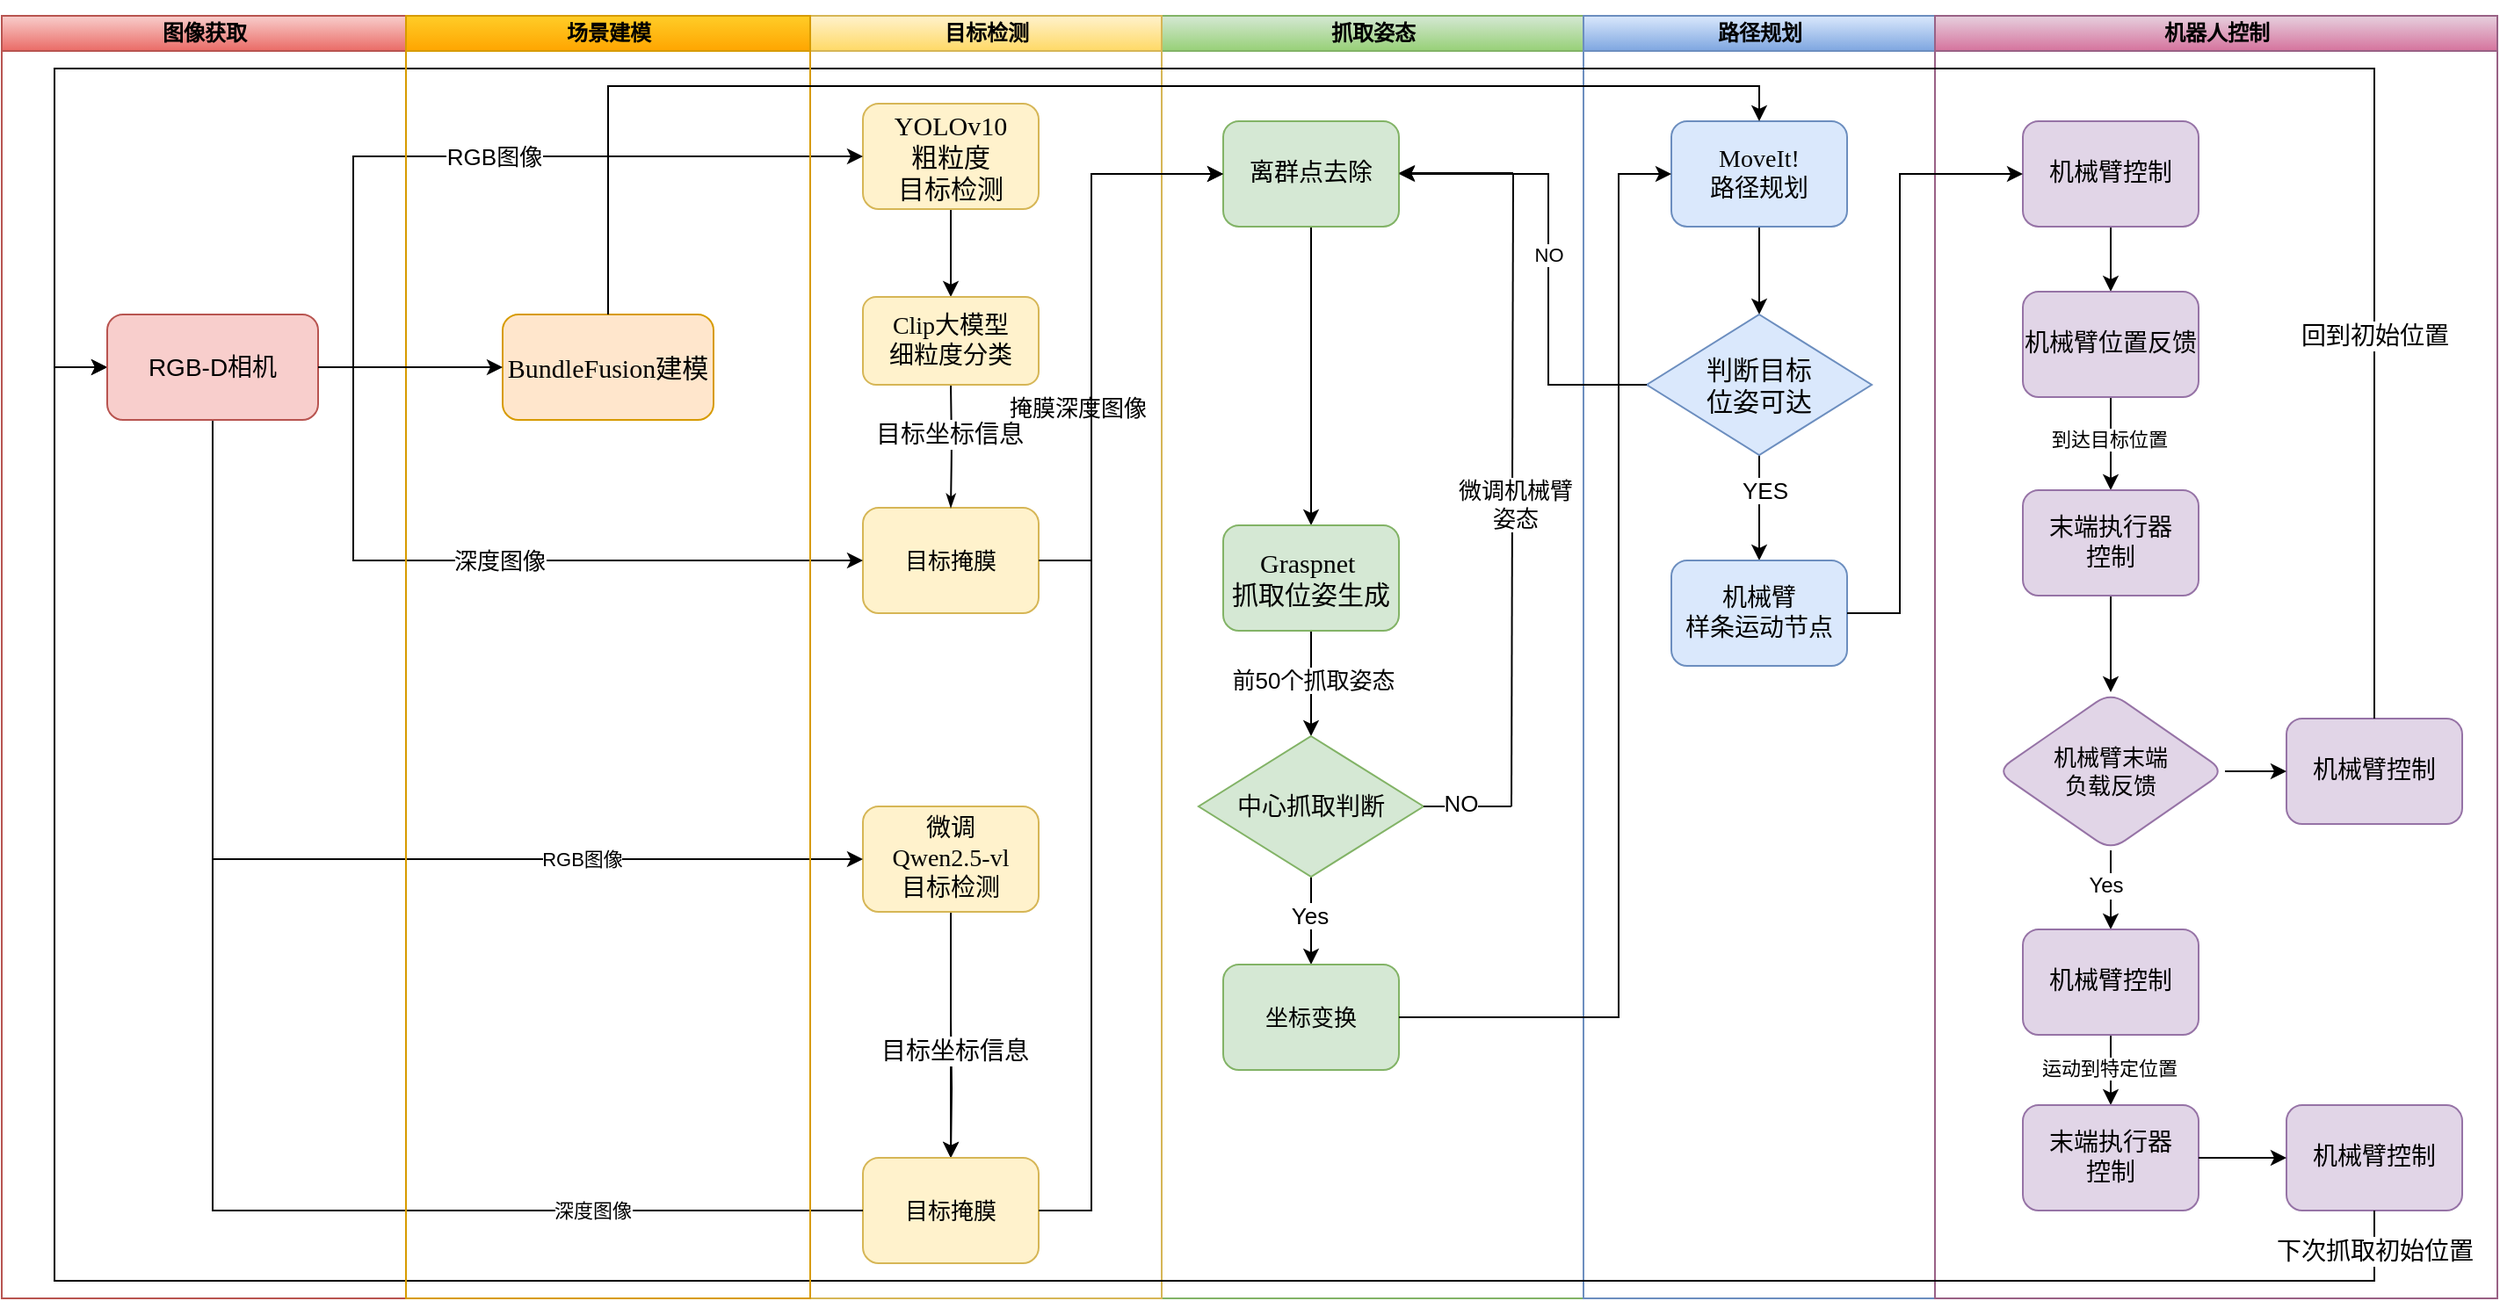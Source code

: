 <mxfile version="27.1.6">
  <diagram name="第 1 页" id="d0QWBeyUOkgOYyqn1vCh">
    <mxGraphModel dx="1295" dy="686" grid="1" gridSize="10" guides="1" tooltips="1" connect="1" arrows="1" fold="1" page="1" pageScale="1" pageWidth="1600" pageHeight="900" math="0" shadow="0">
      <root>
        <mxCell id="0" />
        <mxCell id="1" parent="0" />
        <mxCell id="4-Sn1hSJZ3nwtx0WgkI5-1" value="抓取姿态" style="swimlane;html=1;startSize=20;fillColor=#d5e8d4;strokeColor=#82b366;gradientColor=#97d077;" vertex="1" parent="1">
          <mxGeometry x="1110" y="150" width="240" height="730" as="geometry" />
        </mxCell>
        <mxCell id="4-Sn1hSJZ3nwtx0WgkI5-78" style="edgeStyle=orthogonalEdgeStyle;rounded=0;orthogonalLoop=1;jettySize=auto;html=1;" edge="1" parent="4-Sn1hSJZ3nwtx0WgkI5-1" source="4-Sn1hSJZ3nwtx0WgkI5-2" target="4-Sn1hSJZ3nwtx0WgkI5-6">
          <mxGeometry relative="1" as="geometry" />
        </mxCell>
        <mxCell id="4-Sn1hSJZ3nwtx0WgkI5-2" value="&lt;font style=&quot;font-size: 14px;&quot;&gt;离群点去除&lt;/font&gt;" style="rounded=1;whiteSpace=wrap;html=1;shadow=0;labelBackgroundColor=none;strokeWidth=1;fontFamily=Verdana;fontSize=8;align=center;fillColor=#d5e8d4;strokeColor=#82b366;" vertex="1" parent="4-Sn1hSJZ3nwtx0WgkI5-1">
          <mxGeometry x="35" y="60" width="100" height="60" as="geometry" />
        </mxCell>
        <mxCell id="4-Sn1hSJZ3nwtx0WgkI5-4" style="edgeStyle=orthogonalEdgeStyle;rounded=0;orthogonalLoop=1;jettySize=auto;html=1;entryX=0.5;entryY=0;entryDx=0;entryDy=0;" edge="1" parent="4-Sn1hSJZ3nwtx0WgkI5-1" source="4-Sn1hSJZ3nwtx0WgkI5-6" target="4-Sn1hSJZ3nwtx0WgkI5-11">
          <mxGeometry relative="1" as="geometry">
            <mxPoint x="85" y="400" as="targetPoint" />
          </mxGeometry>
        </mxCell>
        <mxCell id="4-Sn1hSJZ3nwtx0WgkI5-5" value="&lt;span style=&quot;font-size: 13px;&quot;&gt;前50个抓取姿态&lt;/span&gt;" style="edgeLabel;html=1;align=center;verticalAlign=middle;resizable=0;points=[];" vertex="1" connectable="0" parent="4-Sn1hSJZ3nwtx0WgkI5-4">
          <mxGeometry x="-0.067" y="1" relative="1" as="geometry">
            <mxPoint as="offset" />
          </mxGeometry>
        </mxCell>
        <mxCell id="4-Sn1hSJZ3nwtx0WgkI5-6" value="&lt;font style=&quot;font-size: 15px;&quot;&gt;Graspnet&amp;nbsp;&lt;/font&gt;&lt;div&gt;&lt;font style=&quot;font-size: 15px;&quot;&gt;抓取&lt;/font&gt;&lt;span style=&quot;font-size: 15px; background-color: transparent; color: light-dark(rgb(0, 0, 0), rgb(255, 255, 255));&quot;&gt;位姿生成&lt;/span&gt;&lt;/div&gt;" style="rounded=1;whiteSpace=wrap;html=1;shadow=0;labelBackgroundColor=none;strokeWidth=1;fontFamily=Verdana;fontSize=8;align=center;fillColor=#d5e8d4;strokeColor=#82b366;" vertex="1" parent="4-Sn1hSJZ3nwtx0WgkI5-1">
          <mxGeometry x="35" y="290" width="100" height="60" as="geometry" />
        </mxCell>
        <mxCell id="4-Sn1hSJZ3nwtx0WgkI5-9" style="edgeStyle=orthogonalEdgeStyle;rounded=0;orthogonalLoop=1;jettySize=auto;html=1;entryX=0.5;entryY=0;entryDx=0;entryDy=0;" edge="1" parent="4-Sn1hSJZ3nwtx0WgkI5-1" source="4-Sn1hSJZ3nwtx0WgkI5-11" target="4-Sn1hSJZ3nwtx0WgkI5-17">
          <mxGeometry relative="1" as="geometry">
            <mxPoint x="85" y="530" as="targetPoint" />
          </mxGeometry>
        </mxCell>
        <mxCell id="4-Sn1hSJZ3nwtx0WgkI5-10" value="&lt;font style=&quot;font-size: 13px;&quot;&gt;Yes&lt;/font&gt;" style="edgeLabel;html=1;align=center;verticalAlign=middle;resizable=0;points=[];" vertex="1" connectable="0" parent="4-Sn1hSJZ3nwtx0WgkI5-9">
          <mxGeometry x="-0.136" y="-1" relative="1" as="geometry">
            <mxPoint as="offset" />
          </mxGeometry>
        </mxCell>
        <mxCell id="4-Sn1hSJZ3nwtx0WgkI5-11" value="&lt;div&gt;&lt;font style=&quot;font-size: 14px;&quot;&gt;中心抓取判断&lt;/font&gt;&lt;/div&gt;" style="rhombus;whiteSpace=wrap;html=1;fillColor=#d5e8d4;strokeColor=#82b366;" vertex="1" parent="4-Sn1hSJZ3nwtx0WgkI5-1">
          <mxGeometry x="21" y="410" width="128" height="80" as="geometry" />
        </mxCell>
        <mxCell id="4-Sn1hSJZ3nwtx0WgkI5-12" value="" style="endArrow=classic;html=1;rounded=0;entryX=1;entryY=0.5;entryDx=0;entryDy=0;" edge="1" parent="4-Sn1hSJZ3nwtx0WgkI5-1">
          <mxGeometry width="50" height="50" relative="1" as="geometry">
            <mxPoint x="200" y="89.5" as="sourcePoint" />
            <mxPoint x="135" y="89.5" as="targetPoint" />
          </mxGeometry>
        </mxCell>
        <mxCell id="4-Sn1hSJZ3nwtx0WgkI5-13" value="" style="endArrow=none;html=1;rounded=0;" edge="1" parent="4-Sn1hSJZ3nwtx0WgkI5-1">
          <mxGeometry width="50" height="50" relative="1" as="geometry">
            <mxPoint x="199" y="450" as="sourcePoint" />
            <mxPoint x="200" y="90" as="targetPoint" />
          </mxGeometry>
        </mxCell>
        <mxCell id="4-Sn1hSJZ3nwtx0WgkI5-14" value="&lt;span style=&quot;font-size: 13px;&quot;&gt;微调机械臂&lt;/span&gt;&lt;div&gt;&lt;span style=&quot;font-size: 13px;&quot;&gt;姿态&lt;/span&gt;&lt;/div&gt;" style="edgeLabel;html=1;align=center;verticalAlign=middle;resizable=0;points=[];" vertex="1" connectable="0" parent="4-Sn1hSJZ3nwtx0WgkI5-13">
          <mxGeometry x="-0.043" y="-1" relative="1" as="geometry">
            <mxPoint as="offset" />
          </mxGeometry>
        </mxCell>
        <mxCell id="4-Sn1hSJZ3nwtx0WgkI5-15" value="" style="endArrow=none;html=1;rounded=0;" edge="1" parent="4-Sn1hSJZ3nwtx0WgkI5-1">
          <mxGeometry width="50" height="50" relative="1" as="geometry">
            <mxPoint x="149" y="450" as="sourcePoint" />
            <mxPoint x="199" y="450" as="targetPoint" />
          </mxGeometry>
        </mxCell>
        <mxCell id="4-Sn1hSJZ3nwtx0WgkI5-16" value="&lt;font style=&quot;font-size: 13px;&quot;&gt;NO&lt;/font&gt;" style="edgeLabel;html=1;align=center;verticalAlign=middle;resizable=0;points=[];" vertex="1" connectable="0" parent="4-Sn1hSJZ3nwtx0WgkI5-15">
          <mxGeometry x="-0.176" y="2" relative="1" as="geometry">
            <mxPoint as="offset" />
          </mxGeometry>
        </mxCell>
        <mxCell id="4-Sn1hSJZ3nwtx0WgkI5-17" value="&lt;font style=&quot;font-size: 13px;&quot;&gt;坐标变换&lt;/font&gt;" style="rounded=1;whiteSpace=wrap;html=1;shadow=0;labelBackgroundColor=none;strokeWidth=1;fontFamily=Verdana;fontSize=8;align=center;fillColor=#d5e8d4;strokeColor=#82b366;" vertex="1" parent="4-Sn1hSJZ3nwtx0WgkI5-1">
          <mxGeometry x="35" y="540" width="100" height="60" as="geometry" />
        </mxCell>
        <mxCell id="4-Sn1hSJZ3nwtx0WgkI5-18" value="目标检测" style="swimlane;html=1;startSize=20;fillColor=#fff2cc;strokeColor=#d6b656;gradientColor=#ffd966;" vertex="1" parent="1">
          <mxGeometry x="910" y="150" width="200" height="730" as="geometry" />
        </mxCell>
        <mxCell id="4-Sn1hSJZ3nwtx0WgkI5-19" style="edgeStyle=orthogonalEdgeStyle;rounded=0;orthogonalLoop=1;jettySize=auto;html=1;entryX=0.5;entryY=0;entryDx=0;entryDy=0;" edge="1" parent="4-Sn1hSJZ3nwtx0WgkI5-18" source="4-Sn1hSJZ3nwtx0WgkI5-20" target="4-Sn1hSJZ3nwtx0WgkI5-29">
          <mxGeometry relative="1" as="geometry" />
        </mxCell>
        <mxCell id="4-Sn1hSJZ3nwtx0WgkI5-20" value="&lt;font style=&quot;font-size: 15px;&quot;&gt;YOLOv10&lt;/font&gt;&lt;div&gt;&lt;font style=&quot;font-size: 15px;&quot;&gt;粗粒度&lt;/font&gt;&lt;/div&gt;&lt;div&gt;&lt;font style=&quot;font-size: 15px;&quot;&gt;目标检测&lt;/font&gt;&lt;/div&gt;" style="rounded=1;whiteSpace=wrap;html=1;shadow=0;labelBackgroundColor=none;strokeWidth=1;fontFamily=Verdana;fontSize=8;align=center;fillColor=#fff2cc;strokeColor=#d6b656;" vertex="1" parent="4-Sn1hSJZ3nwtx0WgkI5-18">
          <mxGeometry x="30" y="50" width="100" height="60" as="geometry" />
        </mxCell>
        <mxCell id="4-Sn1hSJZ3nwtx0WgkI5-21" value="&lt;font style=&quot;font-size: 13px;&quot;&gt;目标掩膜&lt;/font&gt;" style="rounded=1;whiteSpace=wrap;html=1;shadow=0;labelBackgroundColor=none;strokeWidth=1;fontFamily=Verdana;fontSize=8;align=center;fillColor=#fff2cc;strokeColor=#d6b656;" vertex="1" parent="4-Sn1hSJZ3nwtx0WgkI5-18">
          <mxGeometry x="30" y="280" width="100" height="60" as="geometry" />
        </mxCell>
        <mxCell id="4-Sn1hSJZ3nwtx0WgkI5-22" style="edgeStyle=orthogonalEdgeStyle;rounded=0;orthogonalLoop=1;jettySize=auto;html=1;" edge="1" parent="4-Sn1hSJZ3nwtx0WgkI5-18" source="4-Sn1hSJZ3nwtx0WgkI5-23" target="4-Sn1hSJZ3nwtx0WgkI5-28">
          <mxGeometry relative="1" as="geometry" />
        </mxCell>
        <mxCell id="4-Sn1hSJZ3nwtx0WgkI5-23" value="&lt;font style=&quot;font-size: 14px;&quot;&gt;微调&lt;/font&gt;&lt;div&gt;&lt;font style=&quot;font-size: 14px;&quot;&gt;Qwen2.5-vl&lt;/font&gt;&lt;div&gt;&lt;font style=&quot;font-size: 14px;&quot;&gt;目标检测&lt;/font&gt;&lt;/div&gt;&lt;/div&gt;" style="rounded=1;whiteSpace=wrap;html=1;shadow=0;labelBackgroundColor=none;strokeWidth=1;fontFamily=Verdana;fontSize=8;align=center;fillColor=#fff2cc;strokeColor=#d6b656;" vertex="1" parent="4-Sn1hSJZ3nwtx0WgkI5-18">
          <mxGeometry x="30" y="450" width="100" height="60" as="geometry" />
        </mxCell>
        <mxCell id="4-Sn1hSJZ3nwtx0WgkI5-24" style="edgeStyle=orthogonalEdgeStyle;rounded=0;orthogonalLoop=1;jettySize=auto;html=1;entryX=0.5;entryY=0;entryDx=0;entryDy=0;exitX=0.5;exitY=1;exitDx=0;exitDy=0;" edge="1" parent="4-Sn1hSJZ3nwtx0WgkI5-18" target="4-Sn1hSJZ3nwtx0WgkI5-28">
          <mxGeometry relative="1" as="geometry">
            <mxPoint x="80" y="570" as="sourcePoint" />
          </mxGeometry>
        </mxCell>
        <mxCell id="4-Sn1hSJZ3nwtx0WgkI5-25" value="&lt;span style=&quot;font-size: 14px;&quot;&gt;目标坐标信息&lt;/span&gt;" style="edgeLabel;html=1;align=center;verticalAlign=middle;resizable=0;points=[];" vertex="1" connectable="0" parent="4-Sn1hSJZ3nwtx0WgkI5-24">
          <mxGeometry x="-0.098" y="1" relative="1" as="geometry">
            <mxPoint y="-18" as="offset" />
          </mxGeometry>
        </mxCell>
        <mxCell id="4-Sn1hSJZ3nwtx0WgkI5-26" style="edgeStyle=orthogonalEdgeStyle;rounded=1;html=1;labelBackgroundColor=none;startArrow=none;startFill=0;startSize=5;endArrow=classicThin;endFill=1;endSize=5;jettySize=auto;orthogonalLoop=1;strokeWidth=1;fontFamily=Verdana;fontSize=8" edge="1" parent="4-Sn1hSJZ3nwtx0WgkI5-18" target="4-Sn1hSJZ3nwtx0WgkI5-21">
          <mxGeometry relative="1" as="geometry">
            <mxPoint x="80" y="210" as="sourcePoint" />
          </mxGeometry>
        </mxCell>
        <mxCell id="4-Sn1hSJZ3nwtx0WgkI5-27" value="&lt;span style=&quot;font-size: 14px;&quot;&gt;目标坐标信息&lt;/span&gt;" style="edgeLabel;html=1;align=center;verticalAlign=middle;resizable=0;points=[];" vertex="1" connectable="0" parent="4-Sn1hSJZ3nwtx0WgkI5-26">
          <mxGeometry x="-0.231" y="-2" relative="1" as="geometry">
            <mxPoint y="1" as="offset" />
          </mxGeometry>
        </mxCell>
        <mxCell id="4-Sn1hSJZ3nwtx0WgkI5-28" value="&lt;span style=&quot;font-size: 13px;&quot;&gt;目标掩膜&lt;/span&gt;" style="rounded=1;whiteSpace=wrap;html=1;shadow=0;labelBackgroundColor=none;strokeWidth=1;fontFamily=Verdana;fontSize=8;align=center;fillColor=#fff2cc;strokeColor=#d6b656;" vertex="1" parent="4-Sn1hSJZ3nwtx0WgkI5-18">
          <mxGeometry x="30" y="650" width="100" height="60" as="geometry" />
        </mxCell>
        <mxCell id="4-Sn1hSJZ3nwtx0WgkI5-29" value="&lt;font style=&quot;font-family: Verdana; font-size: 14px;&quot;&gt;Clip大模型&lt;/font&gt;&lt;div&gt;&lt;font style=&quot;font-family: Verdana; font-size: 14px;&quot;&gt;细粒度分类&lt;/font&gt;&lt;/div&gt;" style="rounded=1;whiteSpace=wrap;html=1;fillColor=#fff2cc;strokeColor=#d6b656;" vertex="1" parent="4-Sn1hSJZ3nwtx0WgkI5-18">
          <mxGeometry x="30" y="160" width="100" height="50" as="geometry" />
        </mxCell>
        <mxCell id="4-Sn1hSJZ3nwtx0WgkI5-32" style="edgeStyle=orthogonalEdgeStyle;rounded=0;orthogonalLoop=1;jettySize=auto;html=1;entryX=0;entryY=0.5;entryDx=0;entryDy=0;" edge="1" parent="1" target="4-Sn1hSJZ3nwtx0WgkI5-20">
          <mxGeometry relative="1" as="geometry">
            <mxPoint x="650" y="350" as="sourcePoint" />
            <Array as="points">
              <mxPoint x="650" y="230" />
            </Array>
          </mxGeometry>
        </mxCell>
        <mxCell id="4-Sn1hSJZ3nwtx0WgkI5-33" value="&lt;font style=&quot;font-size: 13px;&quot;&gt;RGB图像&lt;/font&gt;" style="edgeLabel;html=1;align=center;verticalAlign=middle;resizable=0;points=[];" vertex="1" connectable="0" parent="4-Sn1hSJZ3nwtx0WgkI5-32">
          <mxGeometry x="-0.097" y="-1" relative="1" as="geometry">
            <mxPoint x="15" y="-1" as="offset" />
          </mxGeometry>
        </mxCell>
        <mxCell id="4-Sn1hSJZ3nwtx0WgkI5-34" style="edgeStyle=orthogonalEdgeStyle;rounded=0;orthogonalLoop=1;jettySize=auto;html=1;entryX=0;entryY=0.5;entryDx=0;entryDy=0;exitX=1;exitY=0.5;exitDx=0;exitDy=0;" edge="1" parent="1" source="4-Sn1hSJZ3nwtx0WgkI5-72" target="4-Sn1hSJZ3nwtx0WgkI5-21">
          <mxGeometry relative="1" as="geometry">
            <mxPoint x="630" y="331" as="sourcePoint" />
            <Array as="points">
              <mxPoint x="650" y="350" />
              <mxPoint x="650" y="460" />
            </Array>
          </mxGeometry>
        </mxCell>
        <mxCell id="4-Sn1hSJZ3nwtx0WgkI5-35" value="&lt;font style=&quot;font-size: 13px;&quot;&gt;深度图像&lt;/font&gt;" style="edgeLabel;html=1;align=center;verticalAlign=middle;resizable=0;points=[];" vertex="1" connectable="0" parent="4-Sn1hSJZ3nwtx0WgkI5-34">
          <mxGeometry x="0.014" relative="1" as="geometry">
            <mxPoint as="offset" />
          </mxGeometry>
        </mxCell>
        <mxCell id="4-Sn1hSJZ3nwtx0WgkI5-36" style="edgeStyle=orthogonalEdgeStyle;rounded=0;orthogonalLoop=1;jettySize=auto;html=1;entryX=0;entryY=0.5;entryDx=0;entryDy=0;" edge="1" parent="1" source="4-Sn1hSJZ3nwtx0WgkI5-72" target="4-Sn1hSJZ3nwtx0WgkI5-23">
          <mxGeometry relative="1" as="geometry">
            <mxPoint x="700" y="680" as="targetPoint" />
            <mxPoint x="550" y="360" as="sourcePoint" />
            <Array as="points">
              <mxPoint x="570" y="630" />
            </Array>
          </mxGeometry>
        </mxCell>
        <mxCell id="4-Sn1hSJZ3nwtx0WgkI5-37" value="RGB图像" style="edgeLabel;html=1;align=center;verticalAlign=middle;resizable=0;points=[];" vertex="1" connectable="0" parent="4-Sn1hSJZ3nwtx0WgkI5-36">
          <mxGeometry x="0.536" y="2" relative="1" as="geometry">
            <mxPoint x="-16" y="2" as="offset" />
          </mxGeometry>
        </mxCell>
        <mxCell id="4-Sn1hSJZ3nwtx0WgkI5-38" value="路径规划" style="swimlane;html=1;startSize=20;fillColor=#dae8fc;strokeColor=#6c8ebf;gradientColor=#7ea6e0;" vertex="1" parent="1">
          <mxGeometry x="1350" y="150" width="200" height="730" as="geometry" />
        </mxCell>
        <mxCell id="4-Sn1hSJZ3nwtx0WgkI5-39" style="edgeStyle=orthogonalEdgeStyle;rounded=0;orthogonalLoop=1;jettySize=auto;html=1;entryX=0.5;entryY=0;entryDx=0;entryDy=0;" edge="1" parent="4-Sn1hSJZ3nwtx0WgkI5-38" source="4-Sn1hSJZ3nwtx0WgkI5-40" target="4-Sn1hSJZ3nwtx0WgkI5-43">
          <mxGeometry relative="1" as="geometry" />
        </mxCell>
        <mxCell id="4-Sn1hSJZ3nwtx0WgkI5-40" value="&lt;font style=&quot;font-size: 14px;&quot;&gt;MoveIt!&lt;/font&gt;&lt;div&gt;&lt;font style=&quot;font-size: 14px;&quot;&gt;路径规划&lt;/font&gt;&lt;/div&gt;" style="rounded=1;whiteSpace=wrap;html=1;shadow=0;labelBackgroundColor=none;strokeWidth=1;fontFamily=Verdana;fontSize=8;align=center;fillColor=#dae8fc;strokeColor=#6c8ebf;" vertex="1" parent="4-Sn1hSJZ3nwtx0WgkI5-38">
          <mxGeometry x="50" y="60" width="100" height="60" as="geometry" />
        </mxCell>
        <mxCell id="4-Sn1hSJZ3nwtx0WgkI5-41" style="edgeStyle=orthogonalEdgeStyle;rounded=0;orthogonalLoop=1;jettySize=auto;html=1;entryX=0.5;entryY=0;entryDx=0;entryDy=0;" edge="1" parent="4-Sn1hSJZ3nwtx0WgkI5-38" source="4-Sn1hSJZ3nwtx0WgkI5-43" target="4-Sn1hSJZ3nwtx0WgkI5-44">
          <mxGeometry relative="1" as="geometry" />
        </mxCell>
        <mxCell id="4-Sn1hSJZ3nwtx0WgkI5-42" value="&lt;font style=&quot;font-size: 13px;&quot;&gt;YES&lt;/font&gt;" style="edgeLabel;html=1;align=center;verticalAlign=middle;resizable=0;points=[];" vertex="1" connectable="0" parent="4-Sn1hSJZ3nwtx0WgkI5-41">
          <mxGeometry x="-0.347" y="3" relative="1" as="geometry">
            <mxPoint as="offset" />
          </mxGeometry>
        </mxCell>
        <mxCell id="4-Sn1hSJZ3nwtx0WgkI5-43" value="&lt;font style=&quot;font-size: 15px;&quot;&gt;判断目标&lt;/font&gt;&lt;div&gt;&lt;font style=&quot;font-size: 15px;&quot;&gt;位姿可达&lt;/font&gt;&lt;/div&gt;" style="rhombus;whiteSpace=wrap;html=1;fillColor=#dae8fc;strokeColor=#6c8ebf;" vertex="1" parent="4-Sn1hSJZ3nwtx0WgkI5-38">
          <mxGeometry x="36" y="170" width="128" height="80" as="geometry" />
        </mxCell>
        <mxCell id="4-Sn1hSJZ3nwtx0WgkI5-44" value="&lt;font style=&quot;font-size: 14px;&quot;&gt;机械臂&lt;/font&gt;&lt;div&gt;&lt;font style=&quot;font-size: 14px;&quot;&gt;样条运动节点&lt;/font&gt;&lt;/div&gt;" style="rounded=1;whiteSpace=wrap;html=1;shadow=0;labelBackgroundColor=none;strokeWidth=1;fontFamily=Verdana;fontSize=8;align=center;fillColor=#dae8fc;strokeColor=#6c8ebf;" vertex="1" parent="4-Sn1hSJZ3nwtx0WgkI5-38">
          <mxGeometry x="50" y="310" width="100" height="60" as="geometry" />
        </mxCell>
        <mxCell id="4-Sn1hSJZ3nwtx0WgkI5-45" style="edgeStyle=orthogonalEdgeStyle;rounded=0;orthogonalLoop=1;jettySize=auto;html=1;entryX=0;entryY=0.5;entryDx=0;entryDy=0;" edge="1" parent="1" source="4-Sn1hSJZ3nwtx0WgkI5-17" target="4-Sn1hSJZ3nwtx0WgkI5-40">
          <mxGeometry relative="1" as="geometry">
            <Array as="points">
              <mxPoint x="1370" y="720" />
              <mxPoint x="1370" y="240" />
            </Array>
          </mxGeometry>
        </mxCell>
        <mxCell id="4-Sn1hSJZ3nwtx0WgkI5-46" value="机器人控制" style="swimlane;html=1;startSize=20;fillColor=#e6d0de;strokeColor=#996185;gradientColor=#d5739d;" vertex="1" parent="1">
          <mxGeometry x="1550" y="150" width="320" height="730" as="geometry" />
        </mxCell>
        <mxCell id="4-Sn1hSJZ3nwtx0WgkI5-47" value="" style="edgeStyle=orthogonalEdgeStyle;rounded=0;orthogonalLoop=1;jettySize=auto;html=1;" edge="1" parent="4-Sn1hSJZ3nwtx0WgkI5-46" source="4-Sn1hSJZ3nwtx0WgkI5-48" target="4-Sn1hSJZ3nwtx0WgkI5-50">
          <mxGeometry relative="1" as="geometry" />
        </mxCell>
        <mxCell id="4-Sn1hSJZ3nwtx0WgkI5-48" value="&lt;span style=&quot;font-size: 14px;&quot;&gt;机械臂控制&lt;/span&gt;" style="rounded=1;whiteSpace=wrap;html=1;shadow=0;labelBackgroundColor=none;strokeWidth=1;fontFamily=Verdana;fontSize=8;align=center;fillColor=#e1d5e7;strokeColor=#9673a6;" vertex="1" parent="4-Sn1hSJZ3nwtx0WgkI5-46">
          <mxGeometry x="50" y="60" width="100" height="60" as="geometry" />
        </mxCell>
        <mxCell id="4-Sn1hSJZ3nwtx0WgkI5-49" value="" style="edgeStyle=orthogonalEdgeStyle;rounded=0;orthogonalLoop=1;jettySize=auto;html=1;" edge="1" parent="4-Sn1hSJZ3nwtx0WgkI5-46" source="4-Sn1hSJZ3nwtx0WgkI5-50" target="4-Sn1hSJZ3nwtx0WgkI5-52">
          <mxGeometry relative="1" as="geometry" />
        </mxCell>
        <mxCell id="4-Sn1hSJZ3nwtx0WgkI5-80" value="到达目标位置" style="edgeLabel;html=1;align=center;verticalAlign=middle;resizable=0;points=[];" vertex="1" connectable="0" parent="4-Sn1hSJZ3nwtx0WgkI5-49">
          <mxGeometry x="-0.363" y="-1" relative="1" as="geometry">
            <mxPoint y="7" as="offset" />
          </mxGeometry>
        </mxCell>
        <mxCell id="4-Sn1hSJZ3nwtx0WgkI5-50" value="&lt;span style=&quot;font-size: 14px;&quot;&gt;机械臂位置反馈&lt;/span&gt;" style="rounded=1;whiteSpace=wrap;html=1;shadow=0;labelBackgroundColor=none;strokeWidth=1;fontFamily=Verdana;fontSize=8;align=center;fillColor=#e1d5e7;strokeColor=#9673a6;" vertex="1" parent="4-Sn1hSJZ3nwtx0WgkI5-46">
          <mxGeometry x="50" y="157" width="100" height="60" as="geometry" />
        </mxCell>
        <mxCell id="4-Sn1hSJZ3nwtx0WgkI5-51" value="" style="edgeStyle=orthogonalEdgeStyle;rounded=0;orthogonalLoop=1;jettySize=auto;html=1;" edge="1" parent="4-Sn1hSJZ3nwtx0WgkI5-46" source="4-Sn1hSJZ3nwtx0WgkI5-52" target="4-Sn1hSJZ3nwtx0WgkI5-55">
          <mxGeometry relative="1" as="geometry" />
        </mxCell>
        <mxCell id="4-Sn1hSJZ3nwtx0WgkI5-52" value="&lt;font style=&quot;font-size: 14px;&quot;&gt;末端执行器&lt;/font&gt;&lt;div&gt;&lt;font style=&quot;font-size: 14px;&quot;&gt;控制&lt;/font&gt;&lt;/div&gt;" style="rounded=1;whiteSpace=wrap;html=1;shadow=0;labelBackgroundColor=none;strokeWidth=1;fontFamily=Verdana;fontSize=8;align=center;fillColor=#e1d5e7;strokeColor=#9673a6;" vertex="1" parent="4-Sn1hSJZ3nwtx0WgkI5-46">
          <mxGeometry x="50" y="270" width="100" height="60" as="geometry" />
        </mxCell>
        <mxCell id="4-Sn1hSJZ3nwtx0WgkI5-53" style="edgeStyle=orthogonalEdgeStyle;rounded=0;orthogonalLoop=1;jettySize=auto;html=1;entryX=0.5;entryY=0;entryDx=0;entryDy=0;" edge="1" parent="4-Sn1hSJZ3nwtx0WgkI5-46" source="4-Sn1hSJZ3nwtx0WgkI5-55" target="4-Sn1hSJZ3nwtx0WgkI5-57">
          <mxGeometry relative="1" as="geometry" />
        </mxCell>
        <mxCell id="4-Sn1hSJZ3nwtx0WgkI5-54" value="&lt;font style=&quot;font-size: 12px;&quot;&gt;Yes&lt;/font&gt;" style="edgeLabel;html=1;align=center;verticalAlign=middle;resizable=0;points=[];" vertex="1" connectable="0" parent="4-Sn1hSJZ3nwtx0WgkI5-53">
          <mxGeometry x="0.304" y="-3" relative="1" as="geometry">
            <mxPoint y="-10" as="offset" />
          </mxGeometry>
        </mxCell>
        <mxCell id="4-Sn1hSJZ3nwtx0WgkI5-55" value="&lt;font style=&quot;font-size: 13px;&quot;&gt;机械臂末端&lt;/font&gt;&lt;div&gt;&lt;font style=&quot;font-size: 13px;&quot;&gt;负载反馈&lt;/font&gt;&lt;/div&gt;" style="rhombus;whiteSpace=wrap;html=1;fontSize=8;fontFamily=Verdana;rounded=1;shadow=0;labelBackgroundColor=none;strokeWidth=1;fillColor=#e1d5e7;strokeColor=#9673a6;" vertex="1" parent="4-Sn1hSJZ3nwtx0WgkI5-46">
          <mxGeometry x="35" y="385" width="130" height="90" as="geometry" />
        </mxCell>
        <mxCell id="4-Sn1hSJZ3nwtx0WgkI5-56" style="edgeStyle=orthogonalEdgeStyle;rounded=0;orthogonalLoop=1;jettySize=auto;html=1;" edge="1" parent="4-Sn1hSJZ3nwtx0WgkI5-46" source="4-Sn1hSJZ3nwtx0WgkI5-57" target="4-Sn1hSJZ3nwtx0WgkI5-58">
          <mxGeometry relative="1" as="geometry" />
        </mxCell>
        <mxCell id="4-Sn1hSJZ3nwtx0WgkI5-79" value="运动到特定位置" style="edgeLabel;html=1;align=center;verticalAlign=middle;resizable=0;points=[];" vertex="1" connectable="0" parent="4-Sn1hSJZ3nwtx0WgkI5-56">
          <mxGeometry x="0.317" y="-1" relative="1" as="geometry">
            <mxPoint y="-8" as="offset" />
          </mxGeometry>
        </mxCell>
        <mxCell id="4-Sn1hSJZ3nwtx0WgkI5-57" value="&lt;span style=&quot;font-size: 14px;&quot;&gt;机械臂控制&lt;/span&gt;" style="rounded=1;whiteSpace=wrap;html=1;shadow=0;labelBackgroundColor=none;strokeWidth=1;fontFamily=Verdana;fontSize=8;align=center;fillColor=#e1d5e7;strokeColor=#9673a6;" vertex="1" parent="4-Sn1hSJZ3nwtx0WgkI5-46">
          <mxGeometry x="50" y="520" width="100" height="60" as="geometry" />
        </mxCell>
        <mxCell id="4-Sn1hSJZ3nwtx0WgkI5-58" value="&lt;font style=&quot;font-size: 14px;&quot;&gt;末端执行器&lt;/font&gt;&lt;div&gt;&lt;font style=&quot;font-size: 14px;&quot;&gt;控制&lt;/font&gt;&lt;/div&gt;" style="rounded=1;whiteSpace=wrap;html=1;shadow=0;labelBackgroundColor=none;strokeWidth=1;fontFamily=Verdana;fontSize=8;align=center;fillColor=#e1d5e7;strokeColor=#9673a6;" vertex="1" parent="4-Sn1hSJZ3nwtx0WgkI5-46">
          <mxGeometry x="50" y="620" width="100" height="60" as="geometry" />
        </mxCell>
        <mxCell id="4-Sn1hSJZ3nwtx0WgkI5-59" value="&lt;span style=&quot;font-size: 14px;&quot;&gt;机械臂控制&lt;/span&gt;" style="rounded=1;whiteSpace=wrap;html=1;shadow=0;labelBackgroundColor=none;strokeWidth=1;fontFamily=Verdana;fontSize=8;align=center;fillColor=#e1d5e7;strokeColor=#9673a6;" vertex="1" parent="4-Sn1hSJZ3nwtx0WgkI5-46">
          <mxGeometry x="200" y="400" width="100" height="60" as="geometry" />
        </mxCell>
        <mxCell id="4-Sn1hSJZ3nwtx0WgkI5-60" style="edgeStyle=orthogonalEdgeStyle;rounded=0;orthogonalLoop=1;jettySize=auto;html=1;exitX=1;exitY=0.5;exitDx=0;exitDy=0;entryX=0;entryY=0.5;entryDx=0;entryDy=0;" edge="1" parent="4-Sn1hSJZ3nwtx0WgkI5-46" source="4-Sn1hSJZ3nwtx0WgkI5-55" target="4-Sn1hSJZ3nwtx0WgkI5-59">
          <mxGeometry relative="1" as="geometry" />
        </mxCell>
        <mxCell id="4-Sn1hSJZ3nwtx0WgkI5-61" value="&lt;span style=&quot;font-size: 14px;&quot;&gt;机械臂控制&lt;/span&gt;" style="rounded=1;whiteSpace=wrap;html=1;shadow=0;labelBackgroundColor=none;strokeWidth=1;fontFamily=Verdana;fontSize=8;align=center;fillColor=#e1d5e7;strokeColor=#9673a6;" vertex="1" parent="4-Sn1hSJZ3nwtx0WgkI5-46">
          <mxGeometry x="200" y="620" width="100" height="60" as="geometry" />
        </mxCell>
        <mxCell id="4-Sn1hSJZ3nwtx0WgkI5-62" style="edgeStyle=orthogonalEdgeStyle;rounded=0;orthogonalLoop=1;jettySize=auto;html=1;entryX=0;entryY=0.5;entryDx=0;entryDy=0;" edge="1" parent="4-Sn1hSJZ3nwtx0WgkI5-46" source="4-Sn1hSJZ3nwtx0WgkI5-58" target="4-Sn1hSJZ3nwtx0WgkI5-61">
          <mxGeometry relative="1" as="geometry" />
        </mxCell>
        <mxCell id="4-Sn1hSJZ3nwtx0WgkI5-63" value="NO" style="edgeStyle=orthogonalEdgeStyle;rounded=0;orthogonalLoop=1;jettySize=auto;html=1;entryX=1;entryY=0.5;entryDx=0;entryDy=0;exitX=0;exitY=0.5;exitDx=0;exitDy=0;" edge="1" parent="1" source="4-Sn1hSJZ3nwtx0WgkI5-43" target="4-Sn1hSJZ3nwtx0WgkI5-2">
          <mxGeometry relative="1" as="geometry">
            <mxPoint x="1040" y="250" as="targetPoint" />
            <mxPoint x="1176" y="370" as="sourcePoint" />
            <Array as="points">
              <mxPoint x="1330" y="360" />
              <mxPoint x="1330" y="240" />
            </Array>
          </mxGeometry>
        </mxCell>
        <mxCell id="4-Sn1hSJZ3nwtx0WgkI5-64" style="edgeStyle=orthogonalEdgeStyle;rounded=0;orthogonalLoop=1;jettySize=auto;html=1;entryX=0;entryY=0.5;entryDx=0;entryDy=0;" edge="1" parent="1" source="4-Sn1hSJZ3nwtx0WgkI5-44" target="4-Sn1hSJZ3nwtx0WgkI5-48">
          <mxGeometry relative="1" as="geometry">
            <Array as="points">
              <mxPoint x="1530" y="490" />
              <mxPoint x="1530" y="240" />
            </Array>
          </mxGeometry>
        </mxCell>
        <mxCell id="4-Sn1hSJZ3nwtx0WgkI5-65" style="edgeStyle=orthogonalEdgeStyle;rounded=0;orthogonalLoop=1;jettySize=auto;html=1;entryX=0;entryY=0.5;entryDx=0;entryDy=0;" edge="1" parent="1" source="4-Sn1hSJZ3nwtx0WgkI5-59" target="4-Sn1hSJZ3nwtx0WgkI5-72">
          <mxGeometry relative="1" as="geometry">
            <Array as="points">
              <mxPoint x="1800" y="180" />
              <mxPoint x="480" y="180" />
              <mxPoint x="480" y="350" />
            </Array>
          </mxGeometry>
        </mxCell>
        <mxCell id="4-Sn1hSJZ3nwtx0WgkI5-66" value="&lt;span style=&quot;font-size: 14px;&quot;&gt;回到初始位置&lt;/span&gt;" style="edgeLabel;html=1;align=center;verticalAlign=middle;resizable=0;points=[];" vertex="1" connectable="0" parent="4-Sn1hSJZ3nwtx0WgkI5-65">
          <mxGeometry x="-0.769" relative="1" as="geometry">
            <mxPoint as="offset" />
          </mxGeometry>
        </mxCell>
        <mxCell id="4-Sn1hSJZ3nwtx0WgkI5-67" style="edgeStyle=orthogonalEdgeStyle;rounded=0;orthogonalLoop=1;jettySize=auto;html=1;entryX=0;entryY=0.5;entryDx=0;entryDy=0;" edge="1" parent="1" source="4-Sn1hSJZ3nwtx0WgkI5-61" target="4-Sn1hSJZ3nwtx0WgkI5-72">
          <mxGeometry relative="1" as="geometry">
            <Array as="points">
              <mxPoint x="1800" y="870" />
              <mxPoint x="480" y="870" />
              <mxPoint x="480" y="350" />
            </Array>
          </mxGeometry>
        </mxCell>
        <mxCell id="4-Sn1hSJZ3nwtx0WgkI5-68" value="&lt;span style=&quot;font-size: 14px;&quot;&gt;下次抓取初始位置&lt;/span&gt;" style="edgeLabel;html=1;align=center;verticalAlign=middle;resizable=0;points=[];" vertex="1" connectable="0" parent="4-Sn1hSJZ3nwtx0WgkI5-67">
          <mxGeometry x="-0.964" relative="1" as="geometry">
            <mxPoint y="-12" as="offset" />
          </mxGeometry>
        </mxCell>
        <mxCell id="4-Sn1hSJZ3nwtx0WgkI5-69" value="" style="endArrow=none;html=1;rounded=0;exitX=0;exitY=0.5;exitDx=0;exitDy=0;" edge="1" parent="1" source="4-Sn1hSJZ3nwtx0WgkI5-28">
          <mxGeometry width="50" height="50" relative="1" as="geometry">
            <mxPoint x="570" y="820" as="sourcePoint" />
            <mxPoint x="570" y="580" as="targetPoint" />
            <Array as="points">
              <mxPoint x="570" y="830" />
            </Array>
          </mxGeometry>
        </mxCell>
        <mxCell id="4-Sn1hSJZ3nwtx0WgkI5-70" value="深度图像" style="edgeLabel;html=1;align=center;verticalAlign=middle;resizable=0;points=[];" vertex="1" connectable="0" parent="4-Sn1hSJZ3nwtx0WgkI5-69">
          <mxGeometry x="-0.509" relative="1" as="geometry">
            <mxPoint x="-2" as="offset" />
          </mxGeometry>
        </mxCell>
        <mxCell id="4-Sn1hSJZ3nwtx0WgkI5-71" value="&lt;p&gt;图像获取&lt;/p&gt;" style="swimlane;html=1;startSize=20;fillColor=#f8cecc;strokeColor=#b85450;swimlaneFillColor=none;gradientColor=#ea6b66;" vertex="1" parent="1">
          <mxGeometry x="450" y="150" width="230" height="730" as="geometry" />
        </mxCell>
        <mxCell id="4-Sn1hSJZ3nwtx0WgkI5-72" value="&lt;span style=&quot;font-size: 14px;&quot;&gt;RGB-D相机&lt;/span&gt;" style="rounded=1;whiteSpace=wrap;html=1;fillColor=#f8cecc;strokeColor=#b85450;" vertex="1" parent="4-Sn1hSJZ3nwtx0WgkI5-71">
          <mxGeometry x="60" y="170" width="120" height="60" as="geometry" />
        </mxCell>
        <mxCell id="4-Sn1hSJZ3nwtx0WgkI5-73" value="&lt;p&gt;场景建模&lt;/p&gt;" style="swimlane;html=1;startSize=20;fillColor=#ffcd28;strokeColor=#d79b00;swimlaneFillColor=none;gradientColor=#ffa500;" vertex="1" parent="1">
          <mxGeometry x="680" y="150" width="230" height="730" as="geometry" />
        </mxCell>
        <mxCell id="4-Sn1hSJZ3nwtx0WgkI5-74" value="&lt;p class=&quot;MsoNormal&quot;&gt;&lt;span style=&quot;font-family: 宋体;&quot;&gt;&lt;font style=&quot;font-size: 15px;&quot; face=&quot;Times New Roman&quot;&gt;BundleFusion建模&lt;/font&gt;&lt;/span&gt;&lt;/p&gt;" style="rounded=1;whiteSpace=wrap;html=1;fillColor=#ffe6cc;strokeColor=#d79b00;" vertex="1" parent="4-Sn1hSJZ3nwtx0WgkI5-73">
          <mxGeometry x="55" y="170" width="120" height="60" as="geometry" />
        </mxCell>
        <mxCell id="4-Sn1hSJZ3nwtx0WgkI5-75" style="edgeStyle=orthogonalEdgeStyle;rounded=0;orthogonalLoop=1;jettySize=auto;html=1;entryX=0;entryY=0.5;entryDx=0;entryDy=0;" edge="1" parent="1" source="4-Sn1hSJZ3nwtx0WgkI5-72" target="4-Sn1hSJZ3nwtx0WgkI5-74">
          <mxGeometry relative="1" as="geometry" />
        </mxCell>
        <mxCell id="4-Sn1hSJZ3nwtx0WgkI5-76" style="edgeStyle=orthogonalEdgeStyle;rounded=0;orthogonalLoop=1;jettySize=auto;html=1;entryX=0.5;entryY=0;entryDx=0;entryDy=0;" edge="1" parent="1" source="4-Sn1hSJZ3nwtx0WgkI5-74" target="4-Sn1hSJZ3nwtx0WgkI5-40">
          <mxGeometry relative="1" as="geometry">
            <Array as="points">
              <mxPoint x="795" y="190" />
              <mxPoint x="1450" y="190" />
            </Array>
          </mxGeometry>
        </mxCell>
        <mxCell id="4-Sn1hSJZ3nwtx0WgkI5-30" style="edgeStyle=orthogonalEdgeStyle;rounded=0;orthogonalLoop=1;jettySize=auto;html=1;entryX=0;entryY=0.5;entryDx=0;entryDy=0;exitX=1;exitY=0.5;exitDx=0;exitDy=0;" edge="1" parent="1" source="4-Sn1hSJZ3nwtx0WgkI5-28" target="4-Sn1hSJZ3nwtx0WgkI5-2">
          <mxGeometry relative="1" as="geometry">
            <Array as="points">
              <mxPoint x="1070" y="830" />
              <mxPoint x="1070" y="240" />
            </Array>
            <mxPoint x="1080" y="860" as="sourcePoint" />
            <mxPoint x="1135" y="240" as="targetPoint" />
          </mxGeometry>
        </mxCell>
        <mxCell id="4-Sn1hSJZ3nwtx0WgkI5-31" value="&lt;font face=&quot;Verdana&quot;&gt;&lt;span style=&quot;font-size: 13px; text-wrap-mode: wrap; background-color: light-dark(#ffffff, var(--ge-dark-color, #121212));&quot;&gt;掩膜深度图像&lt;/span&gt;&lt;/font&gt;" style="edgeLabel;html=1;align=center;verticalAlign=middle;resizable=0;points=[];" vertex="1" connectable="0" parent="4-Sn1hSJZ3nwtx0WgkI5-30">
          <mxGeometry x="0.117" relative="1" as="geometry">
            <mxPoint x="-8" y="-99" as="offset" />
          </mxGeometry>
        </mxCell>
        <mxCell id="4-Sn1hSJZ3nwtx0WgkI5-82" style="edgeStyle=orthogonalEdgeStyle;rounded=0;orthogonalLoop=1;jettySize=auto;html=1;entryX=0;entryY=0.5;entryDx=0;entryDy=0;" edge="1" parent="1" source="4-Sn1hSJZ3nwtx0WgkI5-21" target="4-Sn1hSJZ3nwtx0WgkI5-2">
          <mxGeometry relative="1" as="geometry">
            <Array as="points">
              <mxPoint x="1070" y="460" />
              <mxPoint x="1070" y="240" />
            </Array>
          </mxGeometry>
        </mxCell>
      </root>
    </mxGraphModel>
  </diagram>
</mxfile>
